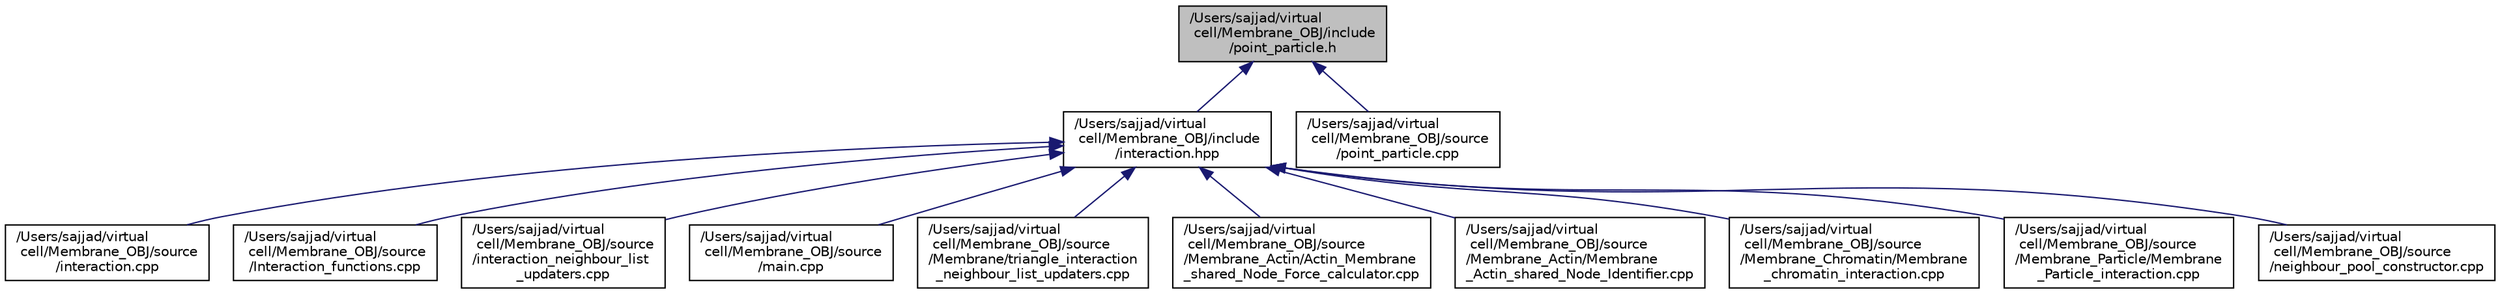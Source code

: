 digraph "/Users/sajjad/virtual cell/Membrane_OBJ/include/point_particle.h"
{
 // LATEX_PDF_SIZE
  edge [fontname="Helvetica",fontsize="10",labelfontname="Helvetica",labelfontsize="10"];
  node [fontname="Helvetica",fontsize="10",shape=record];
  Node12 [label="/Users/sajjad/virtual\l cell/Membrane_OBJ/include\l/point_particle.h",height=0.2,width=0.4,color="black", fillcolor="grey75", style="filled", fontcolor="black",tooltip=" "];
  Node12 -> Node13 [dir="back",color="midnightblue",fontsize="10",style="solid"];
  Node13 [label="/Users/sajjad/virtual\l cell/Membrane_OBJ/include\l/interaction.hpp",height=0.2,width=0.4,color="black", fillcolor="white", style="filled",URL="$interaction_8hpp.html",tooltip=" "];
  Node13 -> Node14 [dir="back",color="midnightblue",fontsize="10",style="solid"];
  Node14 [label="/Users/sajjad/virtual\l cell/Membrane_OBJ/source\l/interaction.cpp",height=0.2,width=0.4,color="black", fillcolor="white", style="filled",URL="$interaction_8cpp.html",tooltip=" "];
  Node13 -> Node15 [dir="back",color="midnightblue",fontsize="10",style="solid"];
  Node15 [label="/Users/sajjad/virtual\l cell/Membrane_OBJ/source\l/Interaction_functions.cpp",height=0.2,width=0.4,color="black", fillcolor="white", style="filled",URL="$Interaction__functions_8cpp.html",tooltip=" "];
  Node13 -> Node16 [dir="back",color="midnightblue",fontsize="10",style="solid"];
  Node16 [label="/Users/sajjad/virtual\l cell/Membrane_OBJ/source\l/interaction_neighbour_list\l_updaters.cpp",height=0.2,width=0.4,color="black", fillcolor="white", style="filled",URL="$interaction__neighbour__list__updaters_8cpp.html",tooltip=" "];
  Node13 -> Node17 [dir="back",color="midnightblue",fontsize="10",style="solid"];
  Node17 [label="/Users/sajjad/virtual\l cell/Membrane_OBJ/source\l/main.cpp",height=0.2,width=0.4,color="black", fillcolor="white", style="filled",URL="$main_8cpp.html",tooltip=" "];
  Node13 -> Node18 [dir="back",color="midnightblue",fontsize="10",style="solid"];
  Node18 [label="/Users/sajjad/virtual\l cell/Membrane_OBJ/source\l/Membrane/triangle_interaction\l_neighbour_list_updaters.cpp",height=0.2,width=0.4,color="black", fillcolor="white", style="filled",URL="$triangle__interaction__neighbour__list__updaters_8cpp.html",tooltip=" "];
  Node13 -> Node19 [dir="back",color="midnightblue",fontsize="10",style="solid"];
  Node19 [label="/Users/sajjad/virtual\l cell/Membrane_OBJ/source\l/Membrane_Actin/Actin_Membrane\l_shared_Node_Force_calculator.cpp",height=0.2,width=0.4,color="black", fillcolor="white", style="filled",URL="$Actin__Membrane__shared__Node__Force__calculator_8cpp.html",tooltip=" "];
  Node13 -> Node20 [dir="back",color="midnightblue",fontsize="10",style="solid"];
  Node20 [label="/Users/sajjad/virtual\l cell/Membrane_OBJ/source\l/Membrane_Actin/Membrane\l_Actin_shared_Node_Identifier.cpp",height=0.2,width=0.4,color="black", fillcolor="white", style="filled",URL="$Membrane__Actin__shared__Node__Identifier_8cpp.html",tooltip=" "];
  Node13 -> Node21 [dir="back",color="midnightblue",fontsize="10",style="solid"];
  Node21 [label="/Users/sajjad/virtual\l cell/Membrane_OBJ/source\l/Membrane_Chromatin/Membrane\l_chromatin_interaction.cpp",height=0.2,width=0.4,color="black", fillcolor="white", style="filled",URL="$Membrane__chromatin__interaction_8cpp.html",tooltip=" "];
  Node13 -> Node22 [dir="back",color="midnightblue",fontsize="10",style="solid"];
  Node22 [label="/Users/sajjad/virtual\l cell/Membrane_OBJ/source\l/Membrane_Particle/Membrane\l_Particle_interaction.cpp",height=0.2,width=0.4,color="black", fillcolor="white", style="filled",URL="$Membrane__Particle__interaction_8cpp.html",tooltip=" "];
  Node13 -> Node23 [dir="back",color="midnightblue",fontsize="10",style="solid"];
  Node23 [label="/Users/sajjad/virtual\l cell/Membrane_OBJ/source\l/neighbour_pool_constructor.cpp",height=0.2,width=0.4,color="black", fillcolor="white", style="filled",URL="$neighbour__pool__constructor_8cpp.html",tooltip=" "];
  Node12 -> Node24 [dir="back",color="midnightblue",fontsize="10",style="solid"];
  Node24 [label="/Users/sajjad/virtual\l cell/Membrane_OBJ/source\l/point_particle.cpp",height=0.2,width=0.4,color="black", fillcolor="white", style="filled",URL="$point__particle_8cpp.html",tooltip=" "];
}
